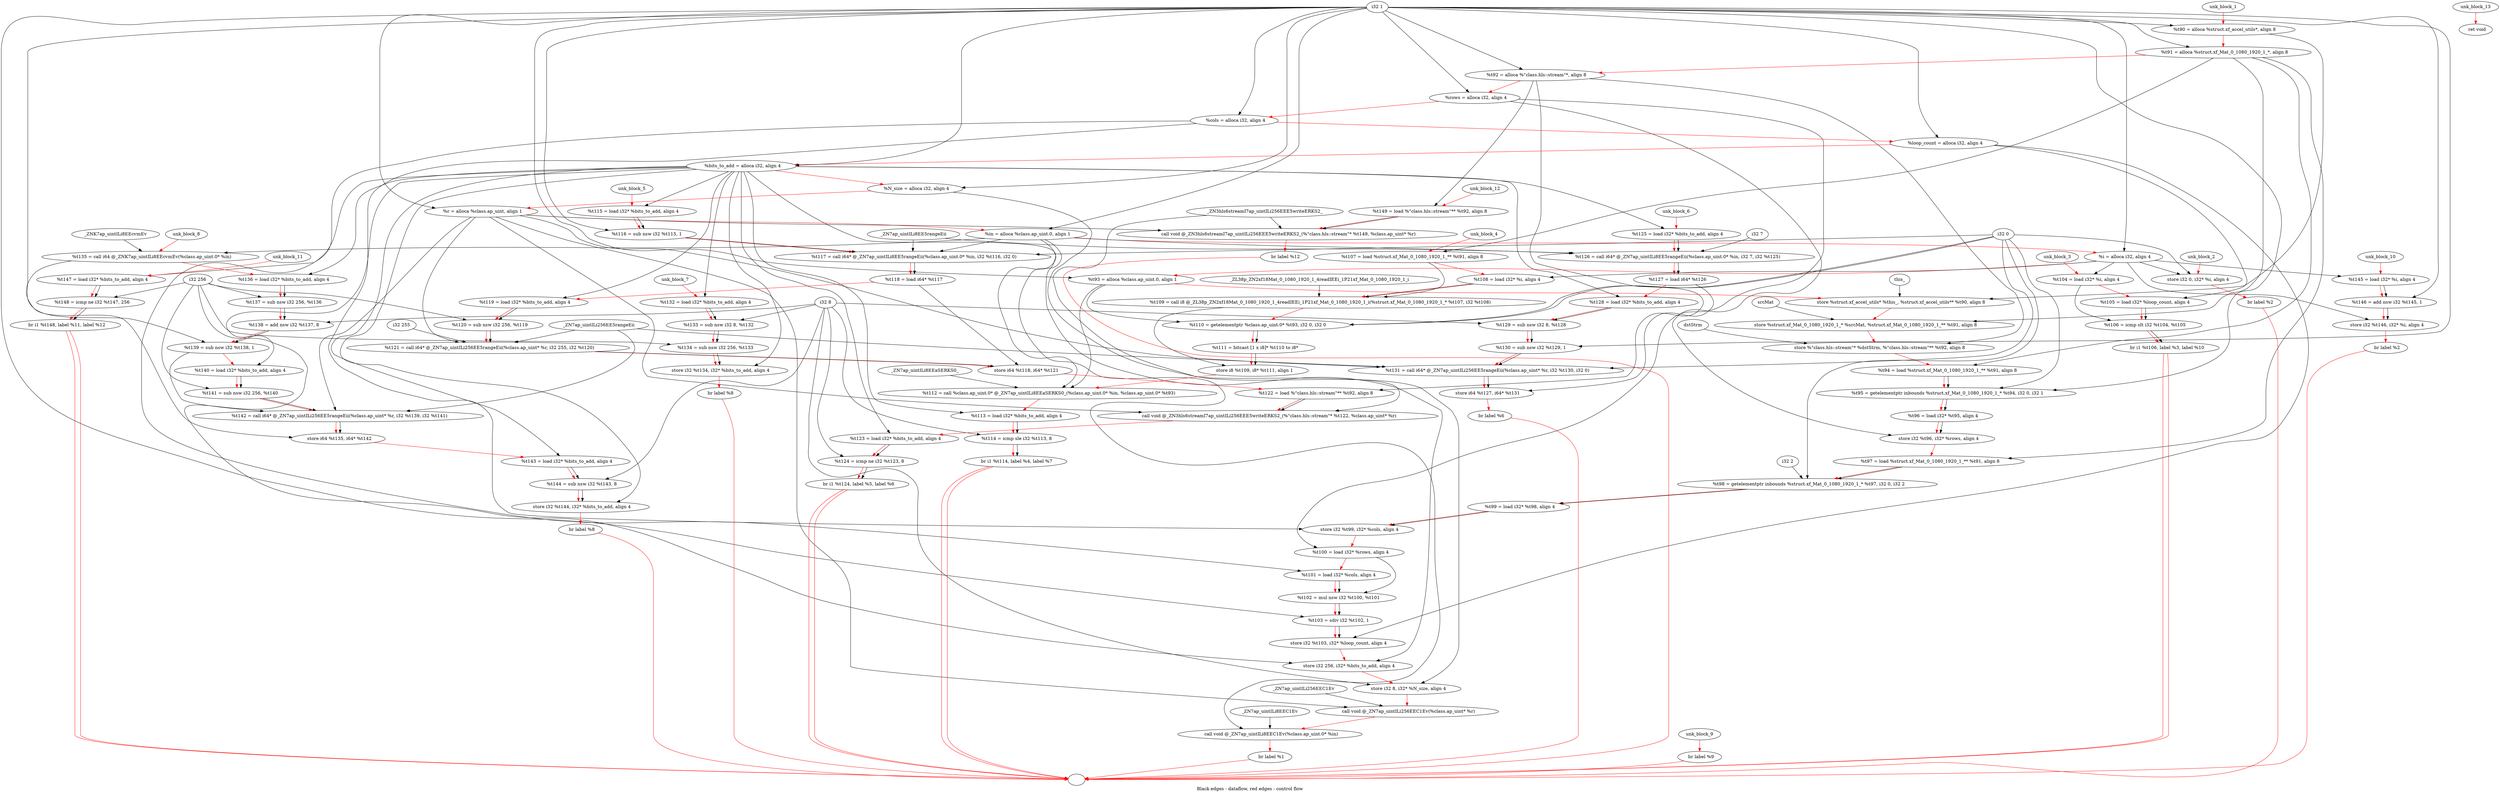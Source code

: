 digraph G {
compound=true
label="Black edges - dataflow, red edges - control flow"
"t90" [label="  %t90 = alloca %struct.xf_accel_utils*, align 8"]
"t91" [label="  %t91 = alloca %struct.xf_Mat_0_1080_1920_1_*, align 8"]
"t92" [label="  %t92 = alloca %\"class.hls::stream\"*, align 8"]
"rows" [label="  %rows = alloca i32, align 4"]
"cols" [label="  %cols = alloca i32, align 4"]
"loop_count" [label="  %loop_count = alloca i32, align 4"]
"bits_to_add" [label="  %bits_to_add = alloca i32, align 4"]
"N_size" [label="  %N_size = alloca i32, align 4"]
"r" [label="  %r = alloca %class.ap_uint, align 1"]
"in" [label="  %in = alloca %class.ap_uint.0, align 1"]
"i" [label="  %i = alloca i32, align 4"]
"t93" [label="  %t93 = alloca %class.ap_uint.0, align 1"]
"_1" [label="  store %struct.xf_accel_utils* %this_, %struct.xf_accel_utils** %t90, align 8"]
"_2" [label="  store %struct.xf_Mat_0_1080_1920_1_* %srcMat, %struct.xf_Mat_0_1080_1920_1_** %t91, align 8"]
"_3" [label="  store %\"class.hls::stream\"* %dstStrm, %\"class.hls::stream\"** %t92, align 8"]
"t94" [label="  %t94 = load %struct.xf_Mat_0_1080_1920_1_** %t91, align 8"]
"t95" [label="  %t95 = getelementptr inbounds %struct.xf_Mat_0_1080_1920_1_* %t94, i32 0, i32 1"]
"t96" [label="  %t96 = load i32* %t95, align 4"]
"_4" [label="  store i32 %t96, i32* %rows, align 4"]
"t97" [label="  %t97 = load %struct.xf_Mat_0_1080_1920_1_** %t91, align 8"]
"t98" [label="  %t98 = getelementptr inbounds %struct.xf_Mat_0_1080_1920_1_* %t97, i32 0, i32 2"]
"t99" [label="  %t99 = load i32* %t98, align 4"]
"_5" [label="  store i32 %t99, i32* %cols, align 4"]
"t100" [label="  %t100 = load i32* %rows, align 4"]
"t101" [label="  %t101 = load i32* %cols, align 4"]
"t102" [label="  %t102 = mul nsw i32 %t100, %t101"]
"t103" [label="  %t103 = sdiv i32 %t102, 1"]
"_6" [label="  store i32 %t103, i32* %loop_count, align 4"]
"_7" [label="  store i32 256, i32* %bits_to_add, align 4"]
"_8" [label="  store i32 8, i32* %N_size, align 4"]
"_9" [label="  call void @_ZN7ap_uintILi256EEC1Ev(%class.ap_uint* %r)"]
"_10" [label="  call void @_ZN7ap_uintILi8EEC1Ev(%class.ap_uint.0* %in)"]
"_11" [label="  br label %1"]
"unk_block_1" -> "t90"[color=red]
"i32 1" -> "t90"
"t90" -> "t91"[color=red weight=2]
"i32 1" -> "t91"
"t91" -> "t92"[color=red weight=2]
"i32 1" -> "t92"
"t92" -> "rows"[color=red weight=2]
"i32 1" -> "rows"
"rows" -> "cols"[color=red weight=2]
"i32 1" -> "cols"
"cols" -> "loop_count"[color=red weight=2]
"i32 1" -> "loop_count"
"loop_count" -> "bits_to_add"[color=red weight=2]
"i32 1" -> "bits_to_add"
"bits_to_add" -> "N_size"[color=red weight=2]
"i32 1" -> "N_size"
"N_size" -> "r"[color=red weight=2]
"i32 1" -> "r"
"r" -> "in"[color=red weight=2]
"i32 1" -> "in"
"in" -> "i"[color=red weight=2]
"i32 1" -> "i"
"i" -> "t93"[color=red weight=2]
"i32 1" -> "t93"
"t93" -> "_1"[color=red weight=2]
"this_" -> "_1"
"t90" -> "_1"
"_1" -> "_2"[color=red weight=2]
"srcMat" -> "_2"
"t91" -> "_2"
"_2" -> "_3"[color=red weight=2]
"dstStrm" -> "_3"
"t92" -> "_3"
"_3" -> "t94"[color=red weight=2]
"t91" -> "t94"
"t94" -> "t95"[color=red weight=2]
"t94" -> "t95"
"i32 0" -> "t95"
"i32 1" -> "t95"
"t95" -> "t96"[color=red weight=2]
"t95" -> "t96"
"t96" -> "_4"[color=red weight=2]
"t96" -> "_4"
"rows" -> "_4"
"_4" -> "t97"[color=red weight=2]
"t91" -> "t97"
"t97" -> "t98"[color=red weight=2]
"t97" -> "t98"
"i32 0" -> "t98"
"i32 2" -> "t98"
"t98" -> "t99"[color=red weight=2]
"t98" -> "t99"
"t99" -> "_5"[color=red weight=2]
"t99" -> "_5"
"cols" -> "_5"
"_5" -> "t100"[color=red weight=2]
"rows" -> "t100"
"t100" -> "t101"[color=red weight=2]
"cols" -> "t101"
"t101" -> "t102"[color=red weight=2]
"t100" -> "t102"
"t101" -> "t102"
"t102" -> "t103"[color=red weight=2]
"t102" -> "t103"
"i32 1" -> "t103"
"t103" -> "_6"[color=red weight=2]
"t103" -> "_6"
"loop_count" -> "_6"
"_6" -> "_7"[color=red weight=2]
"i32 256" -> "_7"
"bits_to_add" -> "_7"
"_7" -> "_8"[color=red weight=2]
"i32 8" -> "_8"
"N_size" -> "_8"
"_8" -> "_9"[color=red weight=2]
"r" -> "_9"
"_ZN7ap_uintILi256EEC1Ev" -> "_9"
"_9" -> "_10"[color=red weight=2]
"in" -> "_10"
"_ZN7ap_uintILi8EEC1Ev" -> "_10"
"_10" -> "_11"[color=red weight=2]
"_11" -> ""[color=red]

"_12" [label="  store i32 0, i32* %i, align 4"]
"_13" [label="  br label %2"]
"unk_block_2" -> "_12"[color=red]
"i32 0" -> "_12"
"i" -> "_12"
"_12" -> "_13"[color=red weight=2]
"_13" -> ""[color=red]

"t104" [label="  %t104 = load i32* %i, align 4"]
"t105" [label="  %t105 = load i32* %loop_count, align 4"]
"t106" [label="  %t106 = icmp slt i32 %t104, %t105"]
"_14" [label="  br i1 %t106, label %3, label %10"]
"unk_block_3" -> "t104"[color=red]
"i" -> "t104"
"t104" -> "t105"[color=red weight=2]
"loop_count" -> "t105"
"t105" -> "t106"[color=red weight=2]
"t104" -> "t106"
"t105" -> "t106"
"t106" -> "_14"[color=red weight=2]
"t106" -> "_14"
"_14" -> ""[color=red]
"_14" -> ""[color=red]

"t107" [label="  %t107 = load %struct.xf_Mat_0_1080_1920_1_** %t91, align 8"]
"t108" [label="  %t108 = load i32* %i, align 4"]
"t109" [label="  %t109 = call i8 @_ZL38p_ZN2xf18Mat_0_1080_1920_1_4readIEEi_1P21xf_Mat_0_1080_1920_1_i(%struct.xf_Mat_0_1080_1920_1_* %t107, i32 %t108)"]
"t110" [label="  %t110 = getelementptr %class.ap_uint.0* %t93, i32 0, i32 0"]
"t111" [label="  %t111 = bitcast [1 x i8]* %t110 to i8*"]
"_15" [label="  store i8 %t109, i8* %t111, align 1"]
"t112" [label="  %t112 = call %class.ap_uint.0* @_ZN7ap_uintILi8EEaSERKS0_(%class.ap_uint.0* %in, %class.ap_uint.0* %t93)"]
"t113" [label="  %t113 = load i32* %bits_to_add, align 4"]
"t114" [label="  %t114 = icmp sle i32 %t113, 8"]
"_16" [label="  br i1 %t114, label %4, label %7"]
"unk_block_4" -> "t107"[color=red]
"t91" -> "t107"
"t107" -> "t108"[color=red weight=2]
"i" -> "t108"
"t108" -> "t109"[color=red weight=2]
"t107" -> "t109"
"t108" -> "t109"
"_ZL38p_ZN2xf18Mat_0_1080_1920_1_4readIEEi_1P21xf_Mat_0_1080_1920_1_i" -> "t109"
"t109" -> "t110"[color=red weight=2]
"t93" -> "t110"
"i32 0" -> "t110"
"i32 0" -> "t110"
"t110" -> "t111"[color=red weight=2]
"t110" -> "t111"
"t111" -> "_15"[color=red weight=2]
"t109" -> "_15"
"t111" -> "_15"
"_15" -> "t112"[color=red weight=2]
"in" -> "t112"
"t93" -> "t112"
"_ZN7ap_uintILi8EEaSERKS0_" -> "t112"
"t112" -> "t113"[color=red weight=2]
"bits_to_add" -> "t113"
"t113" -> "t114"[color=red weight=2]
"t113" -> "t114"
"i32 8" -> "t114"
"t114" -> "_16"[color=red weight=2]
"t114" -> "_16"
"_16" -> ""[color=red]
"_16" -> ""[color=red]

"t115" [label="  %t115 = load i32* %bits_to_add, align 4"]
"t116" [label="  %t116 = sub nsw i32 %t115, 1"]
"t117" [label="  %t117 = call i64* @_ZN7ap_uintILi8EE5rangeEii(%class.ap_uint.0* %in, i32 %t116, i32 0)"]
"t118" [label="  %t118 = load i64* %t117"]
"t119" [label="  %t119 = load i32* %bits_to_add, align 4"]
"t120" [label="  %t120 = sub nsw i32 256, %t119"]
"t121" [label="  %t121 = call i64* @_ZN7ap_uintILi256EE5rangeEii(%class.ap_uint* %r, i32 255, i32 %t120)"]
"_17" [label="  store i64 %t118, i64* %t121"]
"t122" [label="  %t122 = load %\"class.hls::stream\"** %t92, align 8"]
"_18" [label="  call void @_ZN3hls6streamI7ap_uintILi256EEE5writeERKS2_(%\"class.hls::stream\"* %t122, %class.ap_uint* %r)"]
"t123" [label="  %t123 = load i32* %bits_to_add, align 4"]
"t124" [label="  %t124 = icmp ne i32 %t123, 8"]
"_19" [label="  br i1 %t124, label %5, label %6"]
"unk_block_5" -> "t115"[color=red]
"bits_to_add" -> "t115"
"t115" -> "t116"[color=red weight=2]
"t115" -> "t116"
"i32 1" -> "t116"
"t116" -> "t117"[color=red weight=2]
"in" -> "t117"
"t116" -> "t117"
"i32 0" -> "t117"
"_ZN7ap_uintILi8EE5rangeEii" -> "t117"
"t117" -> "t118"[color=red weight=2]
"t117" -> "t118"
"t118" -> "t119"[color=red weight=2]
"bits_to_add" -> "t119"
"t119" -> "t120"[color=red weight=2]
"i32 256" -> "t120"
"t119" -> "t120"
"t120" -> "t121"[color=red weight=2]
"r" -> "t121"
"i32 255" -> "t121"
"t120" -> "t121"
"_ZN7ap_uintILi256EE5rangeEii" -> "t121"
"t121" -> "_17"[color=red weight=2]
"t118" -> "_17"
"t121" -> "_17"
"_17" -> "t122"[color=red weight=2]
"t92" -> "t122"
"t122" -> "_18"[color=red weight=2]
"t122" -> "_18"
"r" -> "_18"
"_ZN3hls6streamI7ap_uintILi256EEE5writeERKS2_" -> "_18"
"_18" -> "t123"[color=red weight=2]
"bits_to_add" -> "t123"
"t123" -> "t124"[color=red weight=2]
"t123" -> "t124"
"i32 8" -> "t124"
"t124" -> "_19"[color=red weight=2]
"t124" -> "_19"
"_19" -> ""[color=red]
"_19" -> ""[color=red]

"t125" [label="  %t125 = load i32* %bits_to_add, align 4"]
"t126" [label="  %t126 = call i64* @_ZN7ap_uintILi8EE5rangeEii(%class.ap_uint.0* %in, i32 7, i32 %t125)"]
"t127" [label="  %t127 = load i64* %t126"]
"t128" [label="  %t128 = load i32* %bits_to_add, align 4"]
"t129" [label="  %t129 = sub nsw i32 8, %t128"]
"t130" [label="  %t130 = sub nsw i32 %t129, 1"]
"t131" [label="  %t131 = call i64* @_ZN7ap_uintILi256EE5rangeEii(%class.ap_uint* %r, i32 %t130, i32 0)"]
"_20" [label="  store i64 %t127, i64* %t131"]
"_21" [label="  br label %6"]
"unk_block_6" -> "t125"[color=red]
"bits_to_add" -> "t125"
"t125" -> "t126"[color=red weight=2]
"in" -> "t126"
"i32 7" -> "t126"
"t125" -> "t126"
"_ZN7ap_uintILi8EE5rangeEii" -> "t126"
"t126" -> "t127"[color=red weight=2]
"t126" -> "t127"
"t127" -> "t128"[color=red weight=2]
"bits_to_add" -> "t128"
"t128" -> "t129"[color=red weight=2]
"i32 8" -> "t129"
"t128" -> "t129"
"t129" -> "t130"[color=red weight=2]
"t129" -> "t130"
"i32 1" -> "t130"
"t130" -> "t131"[color=red weight=2]
"r" -> "t131"
"t130" -> "t131"
"i32 0" -> "t131"
"_ZN7ap_uintILi256EE5rangeEii" -> "t131"
"t131" -> "_20"[color=red weight=2]
"t127" -> "_20"
"t131" -> "_20"
"_20" -> "_21"[color=red weight=2]
"_21" -> ""[color=red]

"t132" [label="  %t132 = load i32* %bits_to_add, align 4"]
"t133" [label="  %t133 = sub nsw i32 8, %t132"]
"t134" [label="  %t134 = sub nsw i32 256, %t133"]
"_22" [label="  store i32 %t134, i32* %bits_to_add, align 4"]
"_23" [label="  br label %8"]
"unk_block_7" -> "t132"[color=red]
"bits_to_add" -> "t132"
"t132" -> "t133"[color=red weight=2]
"i32 8" -> "t133"
"t132" -> "t133"
"t133" -> "t134"[color=red weight=2]
"i32 256" -> "t134"
"t133" -> "t134"
"t134" -> "_22"[color=red weight=2]
"t134" -> "_22"
"bits_to_add" -> "_22"
"_22" -> "_23"[color=red weight=2]
"_23" -> ""[color=red]

"t135" [label="  %t135 = call i64 @_ZNK7ap_uintILi8EEcvmEv(%class.ap_uint.0* %in)"]
"t136" [label="  %t136 = load i32* %bits_to_add, align 4"]
"t137" [label="  %t137 = sub nsw i32 256, %t136"]
"t138" [label="  %t138 = add nsw i32 %t137, 8"]
"t139" [label="  %t139 = sub nsw i32 %t138, 1"]
"t140" [label="  %t140 = load i32* %bits_to_add, align 4"]
"t141" [label="  %t141 = sub nsw i32 256, %t140"]
"t142" [label="  %t142 = call i64* @_ZN7ap_uintILi256EE5rangeEii(%class.ap_uint* %r, i32 %t139, i32 %t141)"]
"_24" [label="  store i64 %t135, i64* %t142"]
"t143" [label="  %t143 = load i32* %bits_to_add, align 4"]
"t144" [label="  %t144 = sub nsw i32 %t143, 8"]
"_25" [label="  store i32 %t144, i32* %bits_to_add, align 4"]
"_26" [label="  br label %8"]
"unk_block_8" -> "t135"[color=red]
"in" -> "t135"
"_ZNK7ap_uintILi8EEcvmEv" -> "t135"
"t135" -> "t136"[color=red weight=2]
"bits_to_add" -> "t136"
"t136" -> "t137"[color=red weight=2]
"i32 256" -> "t137"
"t136" -> "t137"
"t137" -> "t138"[color=red weight=2]
"t137" -> "t138"
"i32 8" -> "t138"
"t138" -> "t139"[color=red weight=2]
"t138" -> "t139"
"i32 1" -> "t139"
"t139" -> "t140"[color=red weight=2]
"bits_to_add" -> "t140"
"t140" -> "t141"[color=red weight=2]
"i32 256" -> "t141"
"t140" -> "t141"
"t141" -> "t142"[color=red weight=2]
"r" -> "t142"
"t139" -> "t142"
"t141" -> "t142"
"_ZN7ap_uintILi256EE5rangeEii" -> "t142"
"t142" -> "_24"[color=red weight=2]
"t135" -> "_24"
"t142" -> "_24"
"_24" -> "t143"[color=red weight=2]
"bits_to_add" -> "t143"
"t143" -> "t144"[color=red weight=2]
"t143" -> "t144"
"i32 8" -> "t144"
"t144" -> "_25"[color=red weight=2]
"t144" -> "_25"
"bits_to_add" -> "_25"
"_25" -> "_26"[color=red weight=2]
"_26" -> ""[color=red]

"_27" [label="  br label %9"]
"unk_block_9" -> "_27"[color=red]
"_27" -> ""[color=red]

"t145" [label="  %t145 = load i32* %i, align 4"]
"t146" [label="  %t146 = add nsw i32 %t145, 1"]
"_28" [label="  store i32 %t146, i32* %i, align 4"]
"_29" [label="  br label %2"]
"unk_block_10" -> "t145"[color=red]
"i" -> "t145"
"t145" -> "t146"[color=red weight=2]
"t145" -> "t146"
"i32 1" -> "t146"
"t146" -> "_28"[color=red weight=2]
"t146" -> "_28"
"i" -> "_28"
"_28" -> "_29"[color=red weight=2]
"_29" -> ""[color=red]

"t147" [label="  %t147 = load i32* %bits_to_add, align 4"]
"t148" [label="  %t148 = icmp ne i32 %t147, 256"]
"_30" [label="  br i1 %t148, label %11, label %12"]
"unk_block_11" -> "t147"[color=red]
"bits_to_add" -> "t147"
"t147" -> "t148"[color=red weight=2]
"t147" -> "t148"
"i32 256" -> "t148"
"t148" -> "_30"[color=red weight=2]
"t148" -> "_30"
"_30" -> ""[color=red]
"_30" -> ""[color=red]

"t149" [label="  %t149 = load %\"class.hls::stream\"** %t92, align 8"]
"_31" [label="  call void @_ZN3hls6streamI7ap_uintILi256EEE5writeERKS2_(%\"class.hls::stream\"* %t149, %class.ap_uint* %r)"]
"_32" [label="  br label %12"]
"unk_block_12" -> "t149"[color=red]
"t92" -> "t149"
"t149" -> "_31"[color=red weight=2]
"t149" -> "_31"
"r" -> "_31"
"_ZN3hls6streamI7ap_uintILi256EEE5writeERKS2_" -> "_31"
"_31" -> "_32"[color=red weight=2]
"_32" -> ""[color=red]

"_33" [label="  ret void"]
"unk_block_13" -> "_33"[color=red]

}
